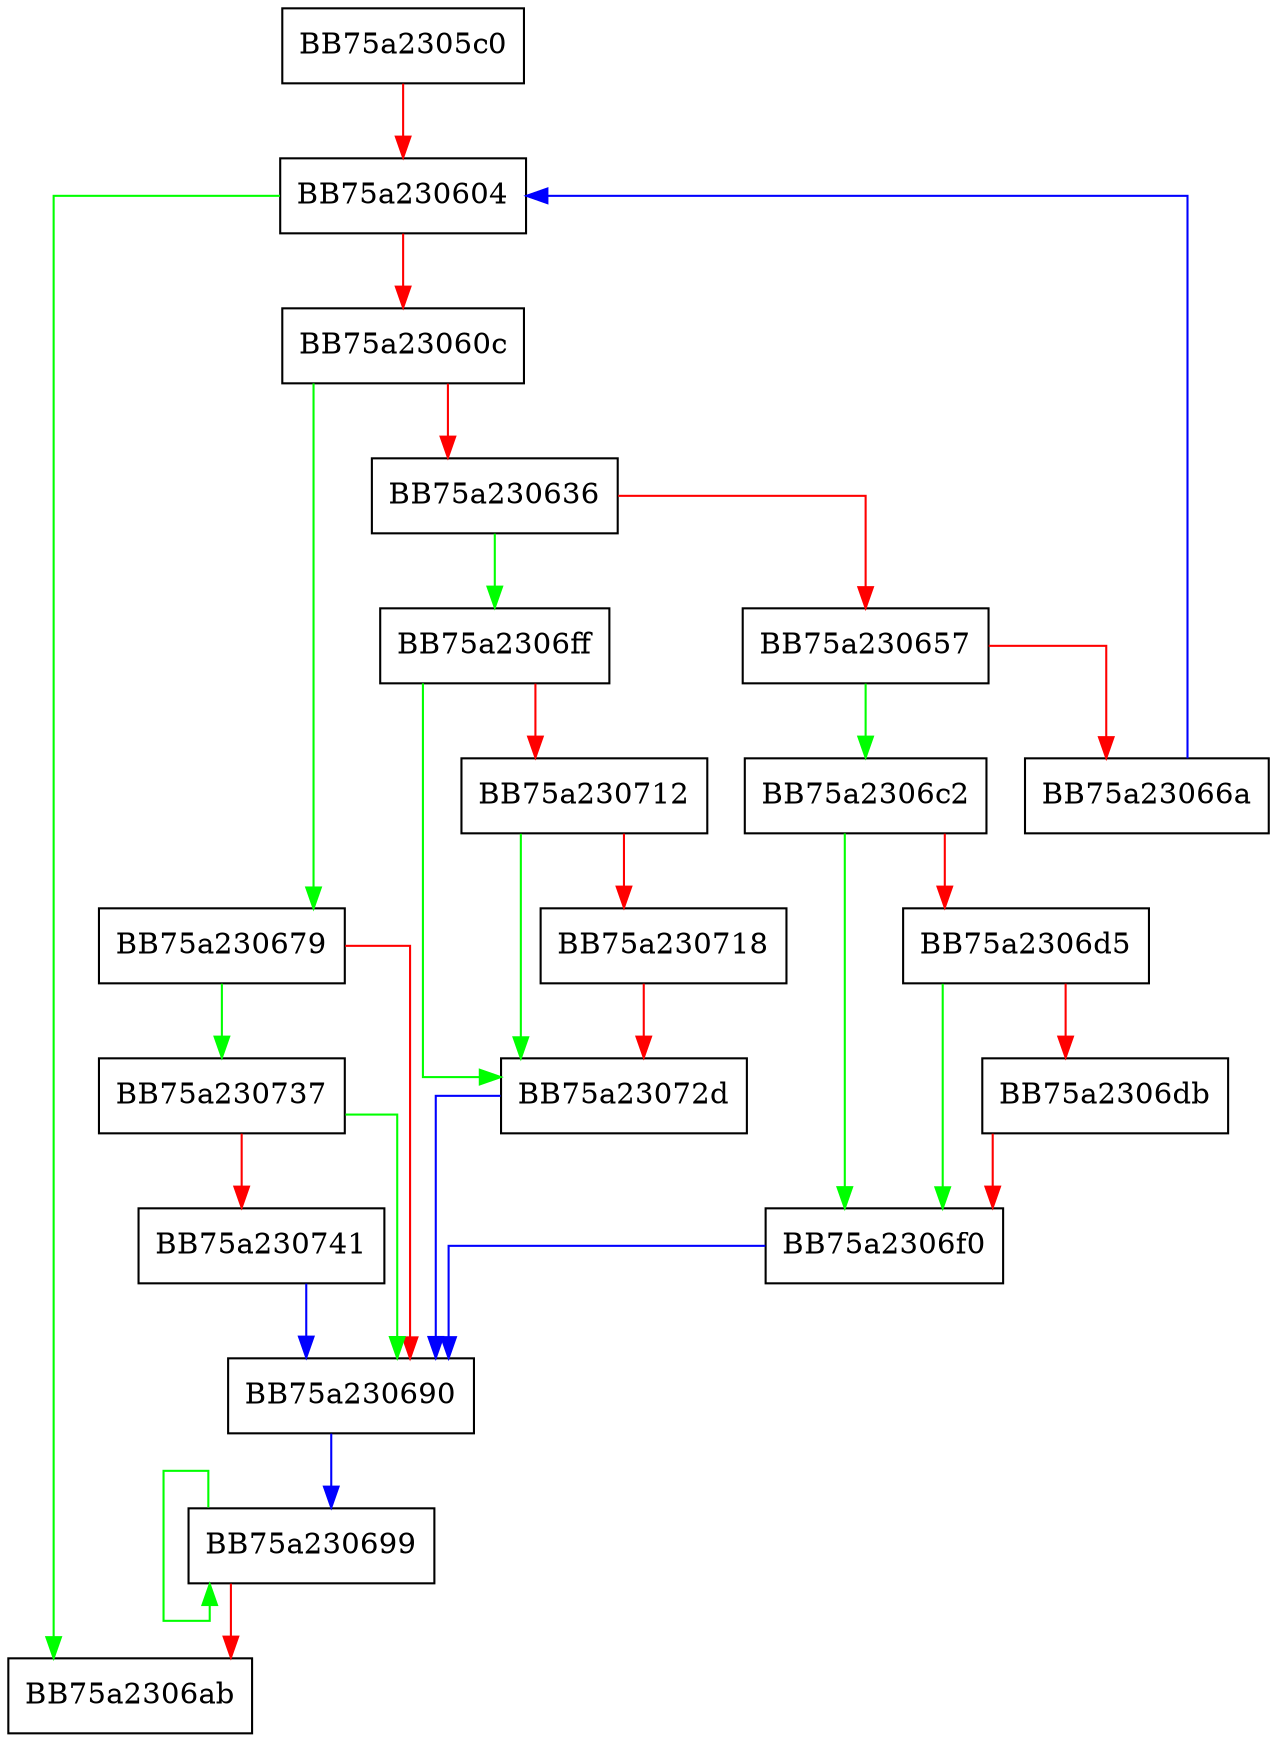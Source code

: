 digraph GetRegistrations {
  node [shape="box"];
  graph [splines=ortho];
  BB75a2305c0 -> BB75a230604 [color="red"];
  BB75a230604 -> BB75a2306ab [color="green"];
  BB75a230604 -> BB75a23060c [color="red"];
  BB75a23060c -> BB75a230679 [color="green"];
  BB75a23060c -> BB75a230636 [color="red"];
  BB75a230636 -> BB75a2306ff [color="green"];
  BB75a230636 -> BB75a230657 [color="red"];
  BB75a230657 -> BB75a2306c2 [color="green"];
  BB75a230657 -> BB75a23066a [color="red"];
  BB75a23066a -> BB75a230604 [color="blue"];
  BB75a230679 -> BB75a230737 [color="green"];
  BB75a230679 -> BB75a230690 [color="red"];
  BB75a230690 -> BB75a230699 [color="blue"];
  BB75a230699 -> BB75a230699 [color="green"];
  BB75a230699 -> BB75a2306ab [color="red"];
  BB75a2306c2 -> BB75a2306f0 [color="green"];
  BB75a2306c2 -> BB75a2306d5 [color="red"];
  BB75a2306d5 -> BB75a2306f0 [color="green"];
  BB75a2306d5 -> BB75a2306db [color="red"];
  BB75a2306db -> BB75a2306f0 [color="red"];
  BB75a2306f0 -> BB75a230690 [color="blue"];
  BB75a2306ff -> BB75a23072d [color="green"];
  BB75a2306ff -> BB75a230712 [color="red"];
  BB75a230712 -> BB75a23072d [color="green"];
  BB75a230712 -> BB75a230718 [color="red"];
  BB75a230718 -> BB75a23072d [color="red"];
  BB75a23072d -> BB75a230690 [color="blue"];
  BB75a230737 -> BB75a230690 [color="green"];
  BB75a230737 -> BB75a230741 [color="red"];
  BB75a230741 -> BB75a230690 [color="blue"];
}